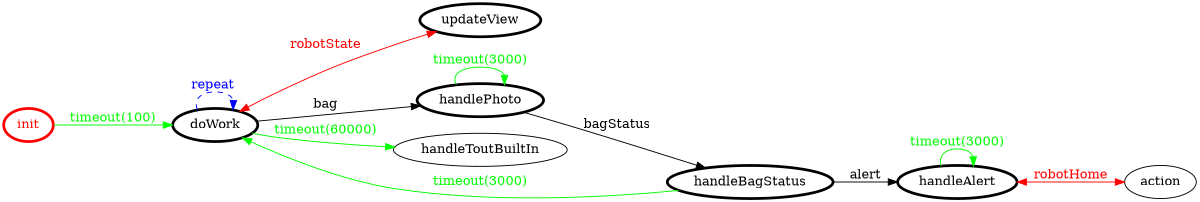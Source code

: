 /*
*
* A GraphViz DOT FSM description 
* Please use a GraphViz visualizer (like http://www.webgraphviz.com)
*  
*/

digraph finite_state_machine {
	rankdir=LR
	size="8,5"
	
	init [ color = red ][ fontcolor = red ][ penwidth = 3 ]
	updateView [ color = black ][ fontcolor = black ][ penwidth = 3 ]
	doWork [ color = black ][ fontcolor = black ][ penwidth = 3 ]
	handlePhoto [ color = black ][ fontcolor = black ][ penwidth = 3 ]
	handleBagStatus [ color = black ][ fontcolor = black ][ penwidth = 3 ]
	handleAlert [ color = black ][ fontcolor = black ][ penwidth = 3 ]
	
	handlePhoto -> handlePhoto [ label = "timeout(3000)" ][ color = green ][ fontcolor = green ]
	init -> doWork [ label = "timeout(100)" ][ color = green ][ fontcolor = green ]
	doWork -> handlePhoto [ label = "bag" ][ color = black ][ fontcolor = black ]
	handleAlert -> handleAlert [ label = "timeout(3000)" ][ color = green ][ fontcolor = green ]
	doWork -> handleToutBuiltIn [ label = "timeout(60000)" ][ color = green ][ fontcolor = green ]
	handlePhoto -> handleBagStatus [ label = "bagStatus" ][ color = black ][ fontcolor = black ]
	doWork -> updateView [ label = "robotState" ][ color = red ][ fontcolor = red ][ dir = both ]
	handleBagStatus -> doWork [ label = "timeout(3000)" ][ color = green ][ fontcolor = green ]
	doWork -> doWork [ label = "repeat "][ style = dashed ][ color = blue ][ fontcolor = blue ]
	handleBagStatus -> handleAlert [ label = "alert" ][ color = black ][ fontcolor = black ]
	handleAlert -> action [ label = "robotHome" ][ color = red ][ fontcolor = red ][ dir = both ]
}
